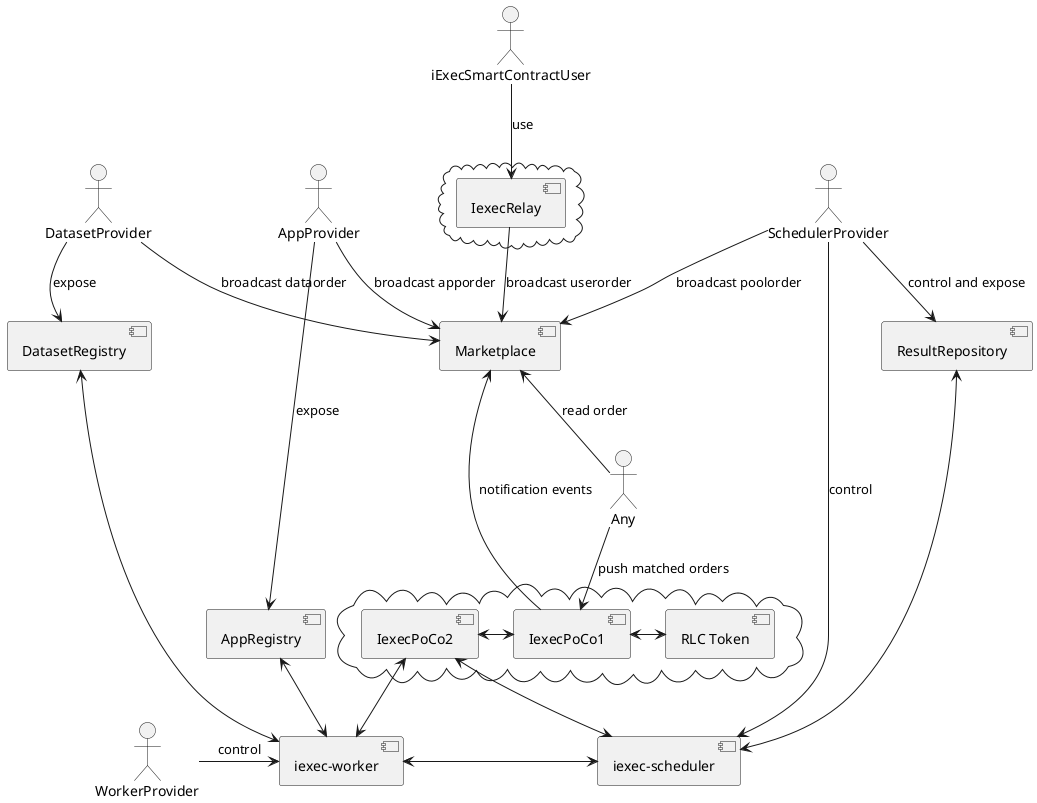 @startuml
:iExecSmartContractUser:
:AppProvider:
:DatasetProvider:
:SchedulerProvider:
:WorkerProvider:
:Any:

cloud {
[IexecRelay]
}
component [IexecRelay]
iExecSmartContractUser -down-> [IexecRelay]: use

component [Marketplace]
[IexecRelay] -down-> [Marketplace]: broadcast userorder
AppProvider -down-> [Marketplace]: broadcast apporder
DatasetProvider -down-> [Marketplace]: broadcast dataorder
SchedulerProvider -down-> [Marketplace]: broadcast poolorder
Any -up-> [Marketplace]: read order

cloud {
[IexecPoCo1]
[IexecPoCo2]
[RLC Token]
}
component [IexecPoCo1]
component [IexecPoCo2]
component [RLC Token]
[IexecPoCo2] <-right-> [IexecPoCo1]
[IexecPoCo1] <-right-> [RLC Token]

Any -down-> [IexecPoCo1]: push matched orders
[IexecPoCo1] -up-> [Marketplace]: notification events

[iexec-scheduler] <-up-> [IexecPoCo2]
[iexec-worker] <-up-> [IexecPoCo2]

component [AppRegistry]
component [DatasetRegistry]
component [iexec-scheduler]
component [iexec-worker]
component [ResultRepository]

AppProvider -down-> AppRegistry: expose
DatasetProvider -down-> DatasetRegistry: expose
SchedulerProvider -down-> [iexec-scheduler]: control
SchedulerProvider -down-> [ResultRepository]: control and expose
ResultRepository <-right-> [iexec-scheduler]

[WorkerProvider] -right-> [iexec-worker]: control

[iexec-worker] <-right-> [iexec-scheduler]
[iexec-worker] <-up-> [AppRegistry]
[iexec-worker] <-up-> [DatasetRegistry]
@enduml